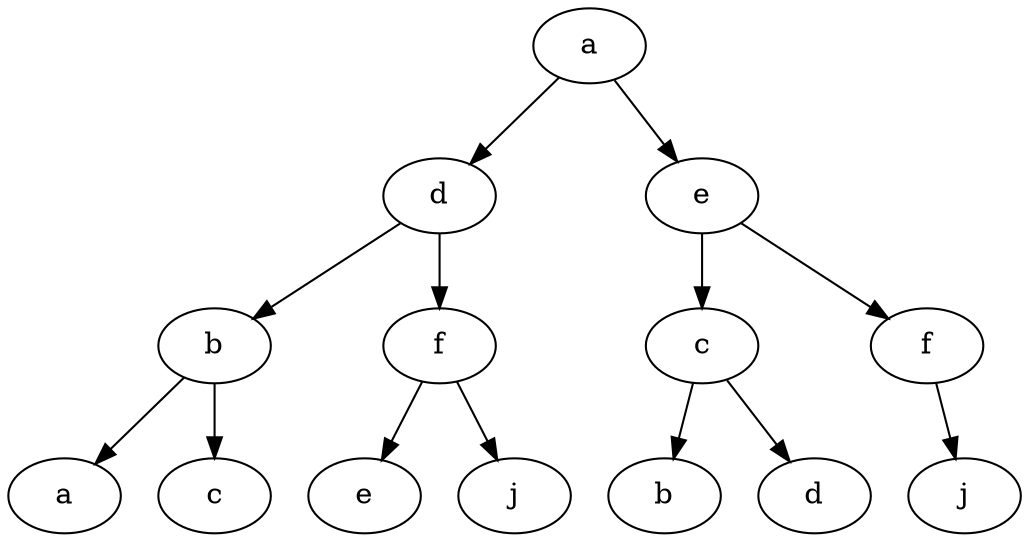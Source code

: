 digraph G { 
0[label="a"]
1[label="b"]
2[label="c"]
3[label="d"]
4[label="e"]
5[label="f"]
6[label="j"]
7[label="a"]
8[label="b"]
9[label="c"]
10[label="d"]
11[label="e"]
12[label="f"]
13[label="j"]

7->3->1->0
1->2
1
3->5->4
5->6
5
3
7->11->9->8
9->10
9
11->12->13
12
11
7

 }